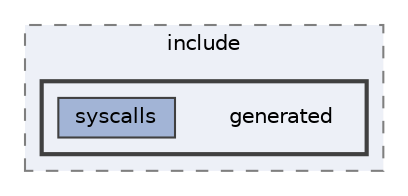 digraph "build/zephyr/include/generated"
{
 // LATEX_PDF_SIZE
  bgcolor="transparent";
  edge [fontname=Helvetica,fontsize=10,labelfontname=Helvetica,labelfontsize=10];
  node [fontname=Helvetica,fontsize=10,shape=box,height=0.2,width=0.4];
  compound=true
  subgraph clusterdir_471403f4ed3a2fe1342497e0673d2db8 {
    graph [ bgcolor="#edf0f7", pencolor="grey50", label="include", fontname=Helvetica,fontsize=10 style="filled,dashed", URL="dir_471403f4ed3a2fe1342497e0673d2db8.html",tooltip=""]
  subgraph clusterdir_af981ede765f3bf6ce3128ed45449710 {
    graph [ bgcolor="#edf0f7", pencolor="grey25", label="", fontname=Helvetica,fontsize=10 style="filled,bold", URL="dir_af981ede765f3bf6ce3128ed45449710.html",tooltip=""]
    dir_af981ede765f3bf6ce3128ed45449710 [shape=plaintext, label="generated"];
  dir_c36e60cdee665e285025f4c8b40561bf [label="syscalls", fillcolor="#a2b4d6", color="grey25", style="filled", URL="dir_c36e60cdee665e285025f4c8b40561bf.html",tooltip=""];
  }
  }
}
